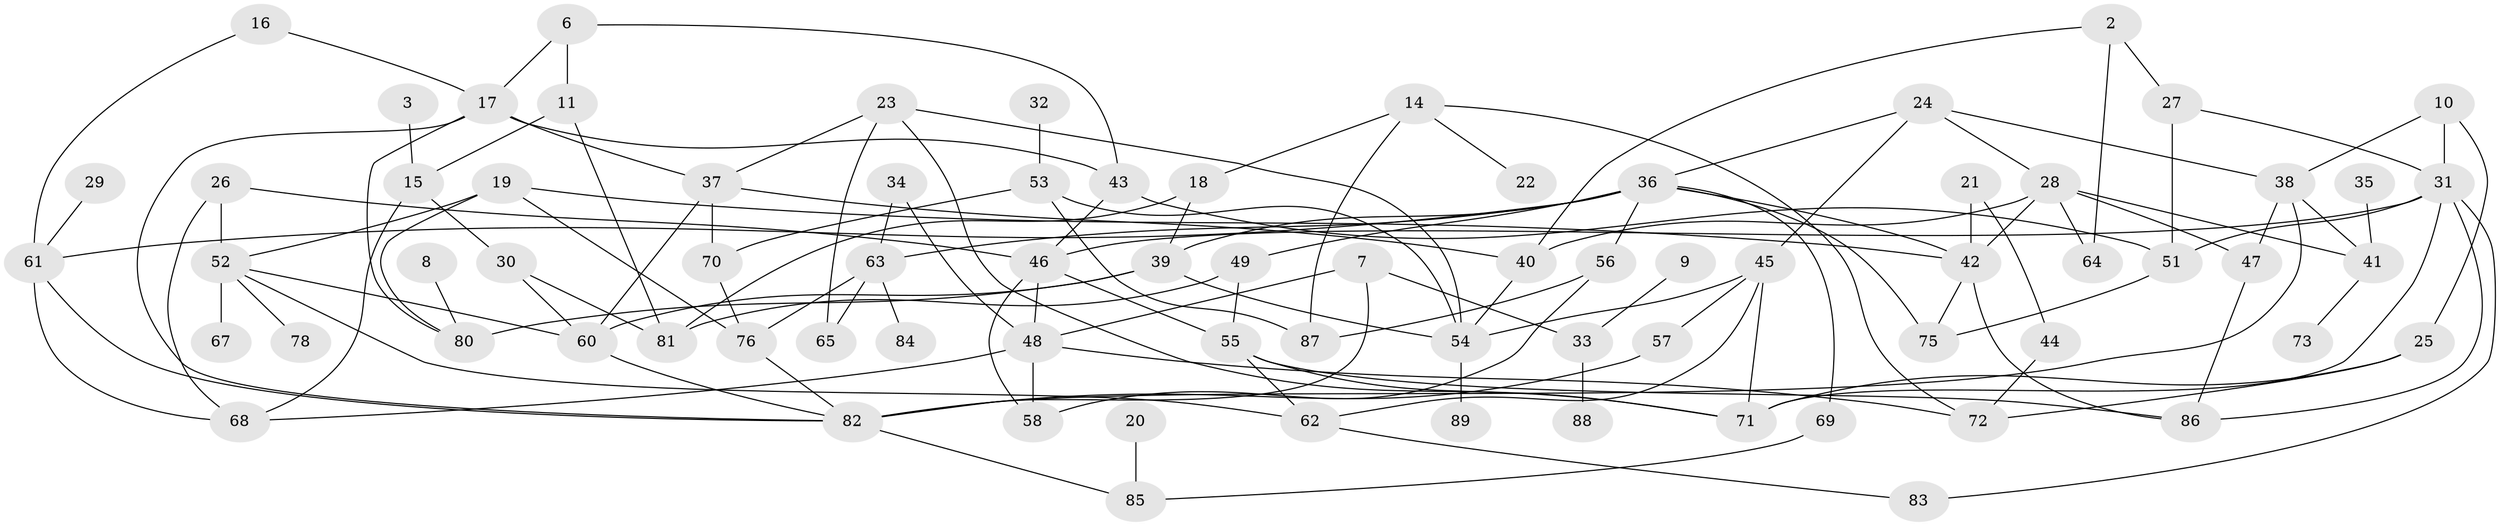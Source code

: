 // original degree distribution, {2: 0.21768707482993196, 1: 0.2108843537414966, 0: 0.06802721088435375, 3: 0.23809523809523808, 4: 0.1360544217687075, 7: 0.013605442176870748, 6: 0.034013605442176874, 5: 0.08163265306122448}
// Generated by graph-tools (version 1.1) at 2025/35/03/04/25 23:35:57]
// undirected, 78 vertices, 134 edges
graph export_dot {
  node [color=gray90,style=filled];
  2;
  3;
  6;
  7;
  8;
  9;
  10;
  11;
  14;
  15;
  16;
  17;
  18;
  19;
  20;
  21;
  22;
  23;
  24;
  25;
  26;
  27;
  28;
  29;
  30;
  31;
  32;
  33;
  34;
  35;
  36;
  37;
  38;
  39;
  40;
  41;
  42;
  43;
  44;
  45;
  46;
  47;
  48;
  49;
  51;
  52;
  53;
  54;
  55;
  56;
  57;
  58;
  60;
  61;
  62;
  63;
  64;
  65;
  67;
  68;
  69;
  70;
  71;
  72;
  73;
  75;
  76;
  78;
  80;
  81;
  82;
  83;
  84;
  85;
  86;
  87;
  88;
  89;
  2 -- 27 [weight=1.0];
  2 -- 40 [weight=1.0];
  2 -- 64 [weight=1.0];
  3 -- 15 [weight=1.0];
  6 -- 11 [weight=1.0];
  6 -- 17 [weight=1.0];
  6 -- 43 [weight=1.0];
  7 -- 33 [weight=1.0];
  7 -- 48 [weight=1.0];
  7 -- 82 [weight=1.0];
  8 -- 80 [weight=1.0];
  9 -- 33 [weight=1.0];
  10 -- 25 [weight=1.0];
  10 -- 31 [weight=1.0];
  10 -- 38 [weight=1.0];
  11 -- 15 [weight=1.0];
  11 -- 81 [weight=1.0];
  14 -- 18 [weight=1.0];
  14 -- 22 [weight=1.0];
  14 -- 72 [weight=1.0];
  14 -- 87 [weight=1.0];
  15 -- 30 [weight=1.0];
  15 -- 68 [weight=1.0];
  16 -- 17 [weight=1.0];
  16 -- 61 [weight=1.0];
  17 -- 37 [weight=1.0];
  17 -- 43 [weight=1.0];
  17 -- 80 [weight=1.0];
  17 -- 82 [weight=1.0];
  18 -- 39 [weight=1.0];
  18 -- 81 [weight=1.0];
  19 -- 42 [weight=1.0];
  19 -- 52 [weight=1.0];
  19 -- 76 [weight=1.0];
  19 -- 80 [weight=1.0];
  20 -- 85 [weight=1.0];
  21 -- 42 [weight=1.0];
  21 -- 44 [weight=1.0];
  23 -- 37 [weight=1.0];
  23 -- 54 [weight=1.0];
  23 -- 65 [weight=1.0];
  23 -- 71 [weight=1.0];
  24 -- 28 [weight=1.0];
  24 -- 36 [weight=1.0];
  24 -- 38 [weight=1.0];
  24 -- 45 [weight=1.0];
  25 -- 71 [weight=1.0];
  25 -- 72 [weight=1.0];
  26 -- 46 [weight=1.0];
  26 -- 52 [weight=1.0];
  26 -- 68 [weight=1.0];
  27 -- 31 [weight=1.0];
  27 -- 51 [weight=1.0];
  28 -- 40 [weight=1.0];
  28 -- 41 [weight=1.0];
  28 -- 42 [weight=1.0];
  28 -- 47 [weight=1.0];
  28 -- 64 [weight=1.0];
  29 -- 61 [weight=1.0];
  30 -- 60 [weight=1.0];
  30 -- 81 [weight=1.0];
  31 -- 46 [weight=1.0];
  31 -- 51 [weight=1.0];
  31 -- 71 [weight=1.0];
  31 -- 83 [weight=1.0];
  31 -- 86 [weight=1.0];
  32 -- 53 [weight=1.0];
  33 -- 88 [weight=1.0];
  34 -- 48 [weight=1.0];
  34 -- 63 [weight=1.0];
  35 -- 41 [weight=1.0];
  36 -- 39 [weight=1.0];
  36 -- 42 [weight=1.0];
  36 -- 49 [weight=1.0];
  36 -- 56 [weight=1.0];
  36 -- 61 [weight=1.0];
  36 -- 63 [weight=1.0];
  36 -- 69 [weight=1.0];
  36 -- 75 [weight=1.0];
  37 -- 40 [weight=1.0];
  37 -- 60 [weight=1.0];
  37 -- 70 [weight=1.0];
  38 -- 41 [weight=1.0];
  38 -- 47 [weight=1.0];
  38 -- 82 [weight=1.0];
  39 -- 54 [weight=1.0];
  39 -- 60 [weight=1.0];
  39 -- 80 [weight=1.0];
  40 -- 54 [weight=1.0];
  41 -- 73 [weight=1.0];
  42 -- 75 [weight=1.0];
  42 -- 86 [weight=1.0];
  43 -- 46 [weight=1.0];
  43 -- 51 [weight=1.0];
  44 -- 72 [weight=1.0];
  45 -- 54 [weight=1.0];
  45 -- 57 [weight=1.0];
  45 -- 62 [weight=1.0];
  45 -- 71 [weight=1.0];
  46 -- 48 [weight=1.0];
  46 -- 55 [weight=1.0];
  46 -- 58 [weight=1.0];
  47 -- 86 [weight=1.0];
  48 -- 58 [weight=1.0];
  48 -- 68 [weight=1.0];
  48 -- 72 [weight=1.0];
  49 -- 55 [weight=1.0];
  49 -- 81 [weight=1.0];
  51 -- 75 [weight=1.0];
  52 -- 60 [weight=1.0];
  52 -- 62 [weight=1.0];
  52 -- 67 [weight=1.0];
  52 -- 78 [weight=1.0];
  53 -- 54 [weight=1.0];
  53 -- 70 [weight=1.0];
  53 -- 87 [weight=1.0];
  54 -- 89 [weight=1.0];
  55 -- 62 [weight=1.0];
  55 -- 71 [weight=1.0];
  55 -- 86 [weight=1.0];
  56 -- 58 [weight=1.0];
  56 -- 87 [weight=1.0];
  57 -- 82 [weight=1.0];
  60 -- 82 [weight=1.0];
  61 -- 68 [weight=1.0];
  61 -- 82 [weight=1.0];
  62 -- 83 [weight=1.0];
  63 -- 65 [weight=1.0];
  63 -- 76 [weight=1.0];
  63 -- 84 [weight=1.0];
  69 -- 85 [weight=1.0];
  70 -- 76 [weight=1.0];
  76 -- 82 [weight=1.0];
  82 -- 85 [weight=1.0];
}
